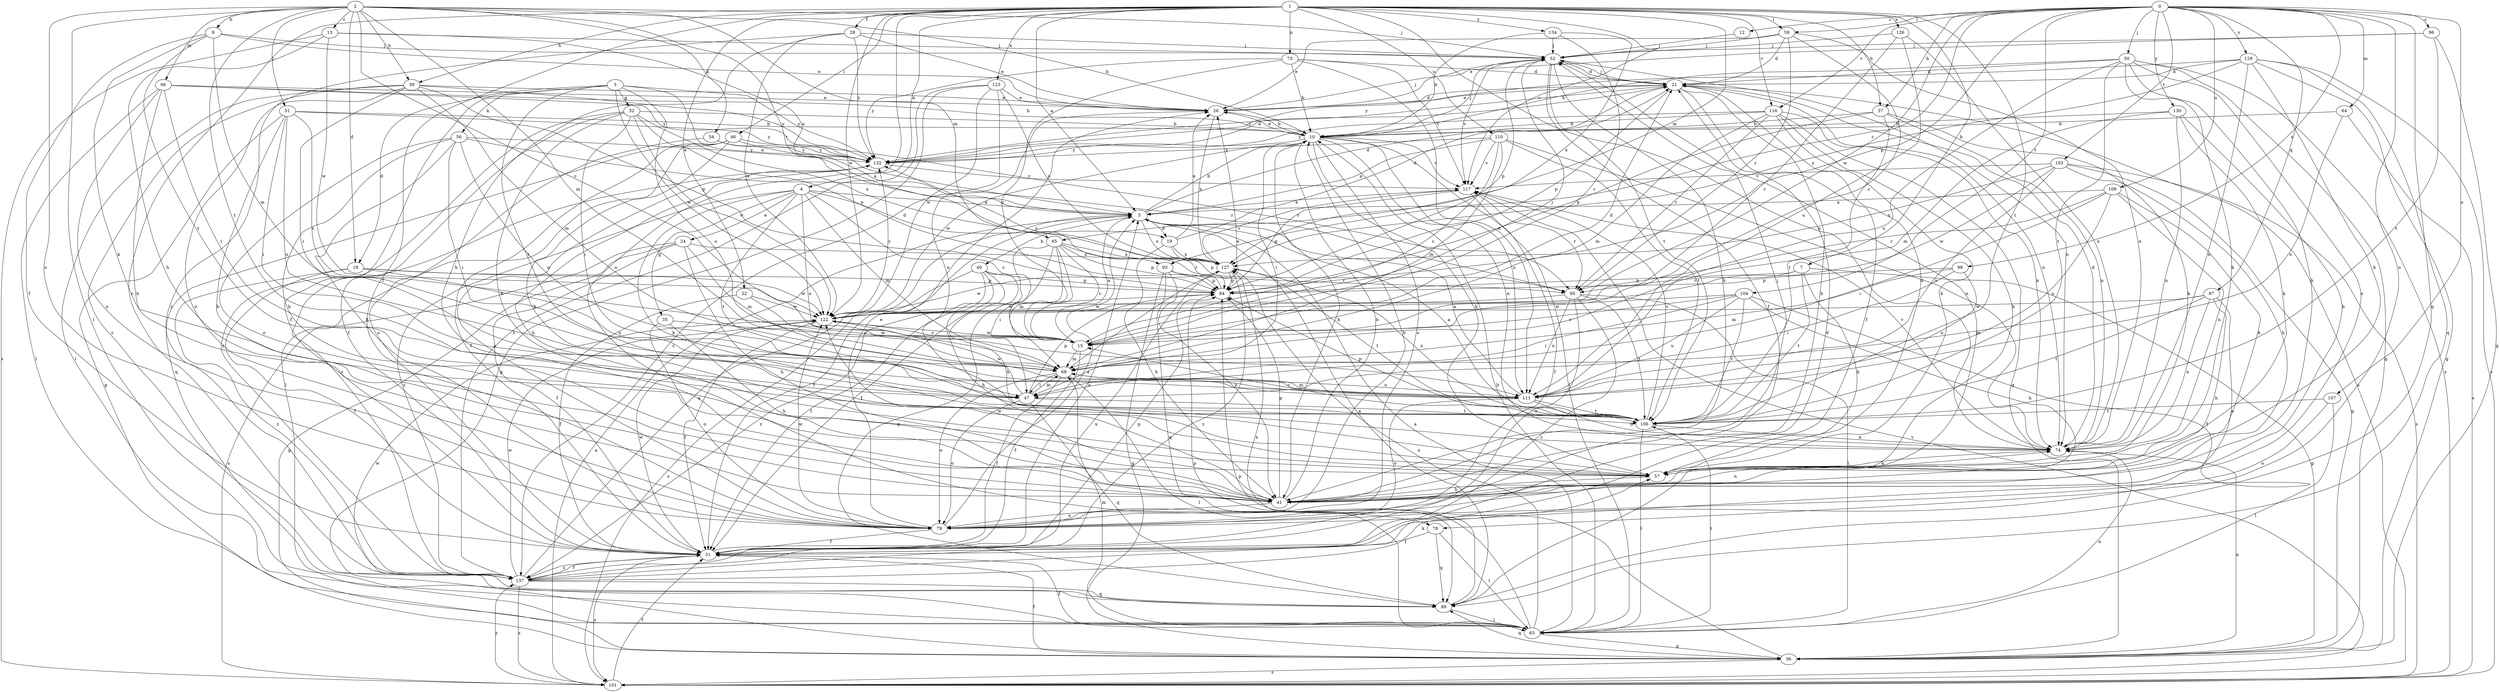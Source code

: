 strict digraph  {
0;
1;
2;
3;
4;
5;
7;
8;
10;
12;
13;
15;
18;
19;
21;
22;
24;
26;
28;
31;
32;
35;
36;
37;
39;
40;
41;
46;
47;
50;
51;
52;
54;
56;
57;
59;
63;
64;
65;
66;
68;
73;
74;
78;
79;
84;
87;
89;
93;
95;
96;
98;
101;
103;
104;
106;
107;
108;
110;
111;
116;
117;
122;
123;
126;
127;
129;
130;
132;
134;
137;
0 -> 12  [label=c];
0 -> 37  [label=h];
0 -> 50  [label=j];
0 -> 59  [label=l];
0 -> 64  [label=m];
0 -> 78  [label=o];
0 -> 84  [label=p];
0 -> 87  [label=q];
0 -> 89  [label=q];
0 -> 93  [label=r];
0 -> 96  [label=s];
0 -> 98  [label=s];
0 -> 103  [label=t];
0 -> 104  [label=t];
0 -> 107  [label=u];
0 -> 108  [label=u];
0 -> 116  [label=v];
0 -> 122  [label=w];
0 -> 129  [label=y];
0 -> 130  [label=y];
1 -> 4  [label=a];
1 -> 5  [label=a];
1 -> 7  [label=b];
1 -> 22  [label=e];
1 -> 28  [label=f];
1 -> 31  [label=f];
1 -> 37  [label=h];
1 -> 39  [label=h];
1 -> 46  [label=i];
1 -> 59  [label=l];
1 -> 65  [label=m];
1 -> 73  [label=n];
1 -> 74  [label=n];
1 -> 78  [label=o];
1 -> 106  [label=t];
1 -> 110  [label=u];
1 -> 116  [label=v];
1 -> 117  [label=v];
1 -> 122  [label=w];
1 -> 123  [label=x];
1 -> 126  [label=x];
1 -> 134  [label=z];
1 -> 137  [label=z];
2 -> 8  [label=b];
2 -> 10  [label=b];
2 -> 13  [label=c];
2 -> 15  [label=c];
2 -> 18  [label=d];
2 -> 39  [label=h];
2 -> 51  [label=j];
2 -> 52  [label=j];
2 -> 54  [label=k];
2 -> 63  [label=l];
2 -> 65  [label=m];
2 -> 66  [label=m];
2 -> 68  [label=m];
2 -> 79  [label=o];
2 -> 93  [label=r];
2 -> 106  [label=t];
3 -> 5  [label=a];
3 -> 18  [label=d];
3 -> 31  [label=f];
3 -> 32  [label=g];
3 -> 56  [label=k];
3 -> 106  [label=t];
3 -> 111  [label=u];
3 -> 122  [label=w];
3 -> 132  [label=y];
4 -> 5  [label=a];
4 -> 15  [label=c];
4 -> 19  [label=d];
4 -> 24  [label=e];
4 -> 35  [label=g];
4 -> 57  [label=k];
4 -> 68  [label=m];
4 -> 106  [label=t];
4 -> 111  [label=u];
4 -> 137  [label=z];
5 -> 10  [label=b];
5 -> 19  [label=d];
5 -> 21  [label=d];
5 -> 31  [label=f];
5 -> 40  [label=h];
5 -> 127  [label=x];
7 -> 36  [label=g];
7 -> 57  [label=k];
7 -> 84  [label=p];
7 -> 95  [label=r];
7 -> 106  [label=t];
8 -> 26  [label=e];
8 -> 31  [label=f];
8 -> 52  [label=j];
8 -> 57  [label=k];
8 -> 68  [label=m];
8 -> 106  [label=t];
10 -> 26  [label=e];
10 -> 41  [label=h];
10 -> 47  [label=i];
10 -> 52  [label=j];
10 -> 57  [label=k];
10 -> 63  [label=l];
10 -> 74  [label=n];
10 -> 79  [label=o];
10 -> 111  [label=u];
10 -> 117  [label=v];
10 -> 122  [label=w];
10 -> 132  [label=y];
12 -> 52  [label=j];
13 -> 5  [label=a];
13 -> 41  [label=h];
13 -> 52  [label=j];
13 -> 101  [label=s];
13 -> 122  [label=w];
15 -> 5  [label=a];
15 -> 21  [label=d];
15 -> 31  [label=f];
15 -> 52  [label=j];
15 -> 68  [label=m];
15 -> 122  [label=w];
18 -> 31  [label=f];
18 -> 84  [label=p];
18 -> 111  [label=u];
18 -> 122  [label=w];
18 -> 137  [label=z];
19 -> 21  [label=d];
19 -> 26  [label=e];
19 -> 41  [label=h];
19 -> 84  [label=p];
19 -> 127  [label=x];
21 -> 26  [label=e];
21 -> 31  [label=f];
21 -> 41  [label=h];
21 -> 52  [label=j];
21 -> 74  [label=n];
21 -> 84  [label=p];
21 -> 101  [label=s];
21 -> 132  [label=y];
22 -> 31  [label=f];
22 -> 68  [label=m];
22 -> 122  [label=w];
24 -> 31  [label=f];
24 -> 36  [label=g];
24 -> 41  [label=h];
24 -> 68  [label=m];
24 -> 101  [label=s];
24 -> 127  [label=x];
26 -> 10  [label=b];
26 -> 21  [label=d];
26 -> 52  [label=j];
26 -> 127  [label=x];
26 -> 137  [label=z];
28 -> 26  [label=e];
28 -> 41  [label=h];
28 -> 52  [label=j];
28 -> 122  [label=w];
28 -> 132  [label=y];
28 -> 137  [label=z];
31 -> 5  [label=a];
31 -> 84  [label=p];
31 -> 101  [label=s];
31 -> 122  [label=w];
31 -> 137  [label=z];
32 -> 10  [label=b];
32 -> 31  [label=f];
32 -> 47  [label=i];
32 -> 57  [label=k];
32 -> 84  [label=p];
32 -> 122  [label=w];
32 -> 127  [label=x];
32 -> 137  [label=z];
35 -> 15  [label=c];
35 -> 41  [label=h];
35 -> 79  [label=o];
36 -> 31  [label=f];
36 -> 74  [label=n];
36 -> 84  [label=p];
36 -> 89  [label=q];
36 -> 101  [label=s];
37 -> 10  [label=b];
37 -> 57  [label=k];
37 -> 74  [label=n];
37 -> 84  [label=p];
37 -> 106  [label=t];
39 -> 26  [label=e];
39 -> 47  [label=i];
39 -> 63  [label=l];
39 -> 68  [label=m];
39 -> 79  [label=o];
39 -> 84  [label=p];
39 -> 132  [label=y];
39 -> 137  [label=z];
40 -> 31  [label=f];
40 -> 41  [label=h];
40 -> 57  [label=k];
40 -> 84  [label=p];
40 -> 101  [label=s];
40 -> 137  [label=z];
41 -> 10  [label=b];
41 -> 52  [label=j];
41 -> 74  [label=n];
41 -> 79  [label=o];
41 -> 84  [label=p];
41 -> 122  [label=w];
46 -> 31  [label=f];
46 -> 57  [label=k];
46 -> 63  [label=l];
46 -> 89  [label=q];
46 -> 95  [label=r];
46 -> 132  [label=y];
47 -> 68  [label=m];
47 -> 79  [label=o];
47 -> 84  [label=p];
47 -> 89  [label=q];
47 -> 106  [label=t];
47 -> 122  [label=w];
50 -> 10  [label=b];
50 -> 21  [label=d];
50 -> 36  [label=g];
50 -> 41  [label=h];
50 -> 57  [label=k];
50 -> 79  [label=o];
50 -> 101  [label=s];
50 -> 106  [label=t];
50 -> 111  [label=u];
51 -> 10  [label=b];
51 -> 15  [label=c];
51 -> 36  [label=g];
51 -> 41  [label=h];
51 -> 47  [label=i];
51 -> 111  [label=u];
51 -> 132  [label=y];
52 -> 21  [label=d];
52 -> 31  [label=f];
52 -> 41  [label=h];
52 -> 74  [label=n];
52 -> 84  [label=p];
52 -> 106  [label=t];
52 -> 117  [label=v];
54 -> 5  [label=a];
54 -> 79  [label=o];
54 -> 132  [label=y];
56 -> 41  [label=h];
56 -> 47  [label=i];
56 -> 57  [label=k];
56 -> 79  [label=o];
56 -> 95  [label=r];
56 -> 111  [label=u];
56 -> 132  [label=y];
57 -> 21  [label=d];
57 -> 41  [label=h];
59 -> 15  [label=c];
59 -> 21  [label=d];
59 -> 26  [label=e];
59 -> 52  [label=j];
59 -> 74  [label=n];
59 -> 95  [label=r];
63 -> 5  [label=a];
63 -> 10  [label=b];
63 -> 31  [label=f];
63 -> 36  [label=g];
63 -> 68  [label=m];
63 -> 74  [label=n];
63 -> 84  [label=p];
63 -> 106  [label=t];
63 -> 127  [label=x];
64 -> 10  [label=b];
64 -> 101  [label=s];
64 -> 111  [label=u];
65 -> 15  [label=c];
65 -> 31  [label=f];
65 -> 47  [label=i];
65 -> 68  [label=m];
65 -> 84  [label=p];
65 -> 89  [label=q];
65 -> 95  [label=r];
65 -> 127  [label=x];
66 -> 10  [label=b];
66 -> 26  [label=e];
66 -> 41  [label=h];
66 -> 47  [label=i];
66 -> 63  [label=l];
66 -> 79  [label=o];
66 -> 132  [label=y];
68 -> 26  [label=e];
68 -> 31  [label=f];
68 -> 47  [label=i];
68 -> 63  [label=l];
68 -> 79  [label=o];
68 -> 111  [label=u];
73 -> 10  [label=b];
73 -> 15  [label=c];
73 -> 21  [label=d];
73 -> 111  [label=u];
73 -> 117  [label=v];
73 -> 132  [label=y];
74 -> 21  [label=d];
74 -> 57  [label=k];
74 -> 117  [label=v];
78 -> 31  [label=f];
78 -> 63  [label=l];
78 -> 89  [label=q];
79 -> 5  [label=a];
79 -> 10  [label=b];
79 -> 26  [label=e];
79 -> 31  [label=f];
79 -> 122  [label=w];
84 -> 122  [label=w];
84 -> 132  [label=y];
87 -> 41  [label=h];
87 -> 68  [label=m];
87 -> 74  [label=n];
87 -> 79  [label=o];
87 -> 106  [label=t];
87 -> 122  [label=w];
89 -> 5  [label=a];
89 -> 52  [label=j];
89 -> 63  [label=l];
89 -> 122  [label=w];
89 -> 127  [label=x];
93 -> 36  [label=g];
93 -> 41  [label=h];
93 -> 84  [label=p];
93 -> 89  [label=q];
93 -> 95  [label=r];
95 -> 63  [label=l];
95 -> 79  [label=o];
95 -> 106  [label=t];
95 -> 111  [label=u];
95 -> 122  [label=w];
95 -> 137  [label=z];
96 -> 26  [label=e];
96 -> 36  [label=g];
96 -> 52  [label=j];
96 -> 106  [label=t];
98 -> 47  [label=i];
98 -> 68  [label=m];
98 -> 84  [label=p];
98 -> 111  [label=u];
101 -> 5  [label=a];
101 -> 31  [label=f];
101 -> 117  [label=v];
101 -> 137  [label=z];
103 -> 36  [label=g];
103 -> 41  [label=h];
103 -> 101  [label=s];
103 -> 111  [label=u];
103 -> 117  [label=v];
103 -> 122  [label=w];
103 -> 127  [label=x];
104 -> 15  [label=c];
104 -> 31  [label=f];
104 -> 41  [label=h];
104 -> 47  [label=i];
104 -> 106  [label=t];
104 -> 111  [label=u];
104 -> 122  [label=w];
106 -> 5  [label=a];
106 -> 15  [label=c];
106 -> 63  [label=l];
106 -> 74  [label=n];
106 -> 84  [label=p];
106 -> 117  [label=v];
106 -> 127  [label=x];
107 -> 63  [label=l];
107 -> 79  [label=o];
107 -> 106  [label=t];
108 -> 5  [label=a];
108 -> 47  [label=i];
108 -> 57  [label=k];
108 -> 74  [label=n];
108 -> 95  [label=r];
108 -> 111  [label=u];
110 -> 5  [label=a];
110 -> 15  [label=c];
110 -> 68  [label=m];
110 -> 74  [label=n];
110 -> 106  [label=t];
110 -> 117  [label=v];
110 -> 132  [label=y];
111 -> 5  [label=a];
111 -> 68  [label=m];
111 -> 74  [label=n];
111 -> 79  [label=o];
111 -> 106  [label=t];
116 -> 10  [label=b];
116 -> 36  [label=g];
116 -> 41  [label=h];
116 -> 57  [label=k];
116 -> 68  [label=m];
116 -> 74  [label=n];
116 -> 95  [label=r];
116 -> 132  [label=y];
117 -> 5  [label=a];
117 -> 31  [label=f];
117 -> 84  [label=p];
117 -> 95  [label=r];
122 -> 15  [label=c];
122 -> 31  [label=f];
122 -> 132  [label=y];
123 -> 26  [label=e];
123 -> 36  [label=g];
123 -> 74  [label=n];
123 -> 122  [label=w];
123 -> 127  [label=x];
123 -> 137  [label=z];
126 -> 15  [label=c];
126 -> 52  [label=j];
126 -> 74  [label=n];
126 -> 111  [label=u];
127 -> 84  [label=p];
127 -> 106  [label=t];
127 -> 117  [label=v];
127 -> 122  [label=w];
127 -> 137  [label=z];
129 -> 21  [label=d];
129 -> 36  [label=g];
129 -> 57  [label=k];
129 -> 74  [label=n];
129 -> 89  [label=q];
129 -> 101  [label=s];
129 -> 127  [label=x];
129 -> 132  [label=y];
130 -> 10  [label=b];
130 -> 41  [label=h];
130 -> 57  [label=k];
130 -> 68  [label=m];
130 -> 74  [label=n];
132 -> 21  [label=d];
132 -> 41  [label=h];
132 -> 79  [label=o];
132 -> 117  [label=v];
134 -> 10  [label=b];
134 -> 15  [label=c];
134 -> 52  [label=j];
134 -> 127  [label=x];
137 -> 5  [label=a];
137 -> 21  [label=d];
137 -> 31  [label=f];
137 -> 57  [label=k];
137 -> 89  [label=q];
137 -> 101  [label=s];
137 -> 122  [label=w];
137 -> 127  [label=x];
137 -> 132  [label=y];
}
